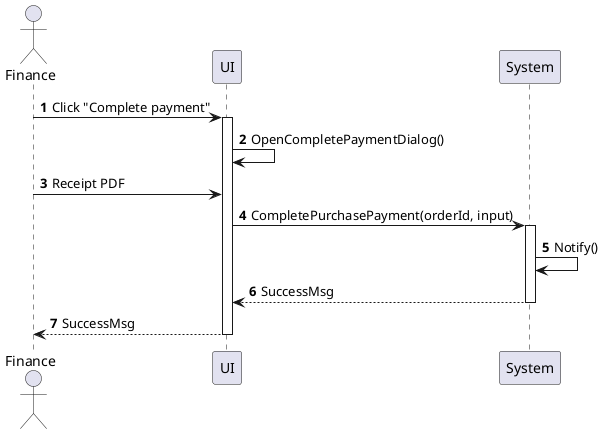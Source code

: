 @startuml purchase-order-complete-payment
autonumber

actor "Finance" as a
participant UI as f
participant System as b

a -> f : Click "Complete payment"
activate f
f -> f : OpenCompletePaymentDialog()
a -> f : Receipt PDF
f -> b : CompletePurchasePayment(orderId, input)
activate b
b -> b : Notify()
return SuccessMsg
return SuccessMsg
@enduml